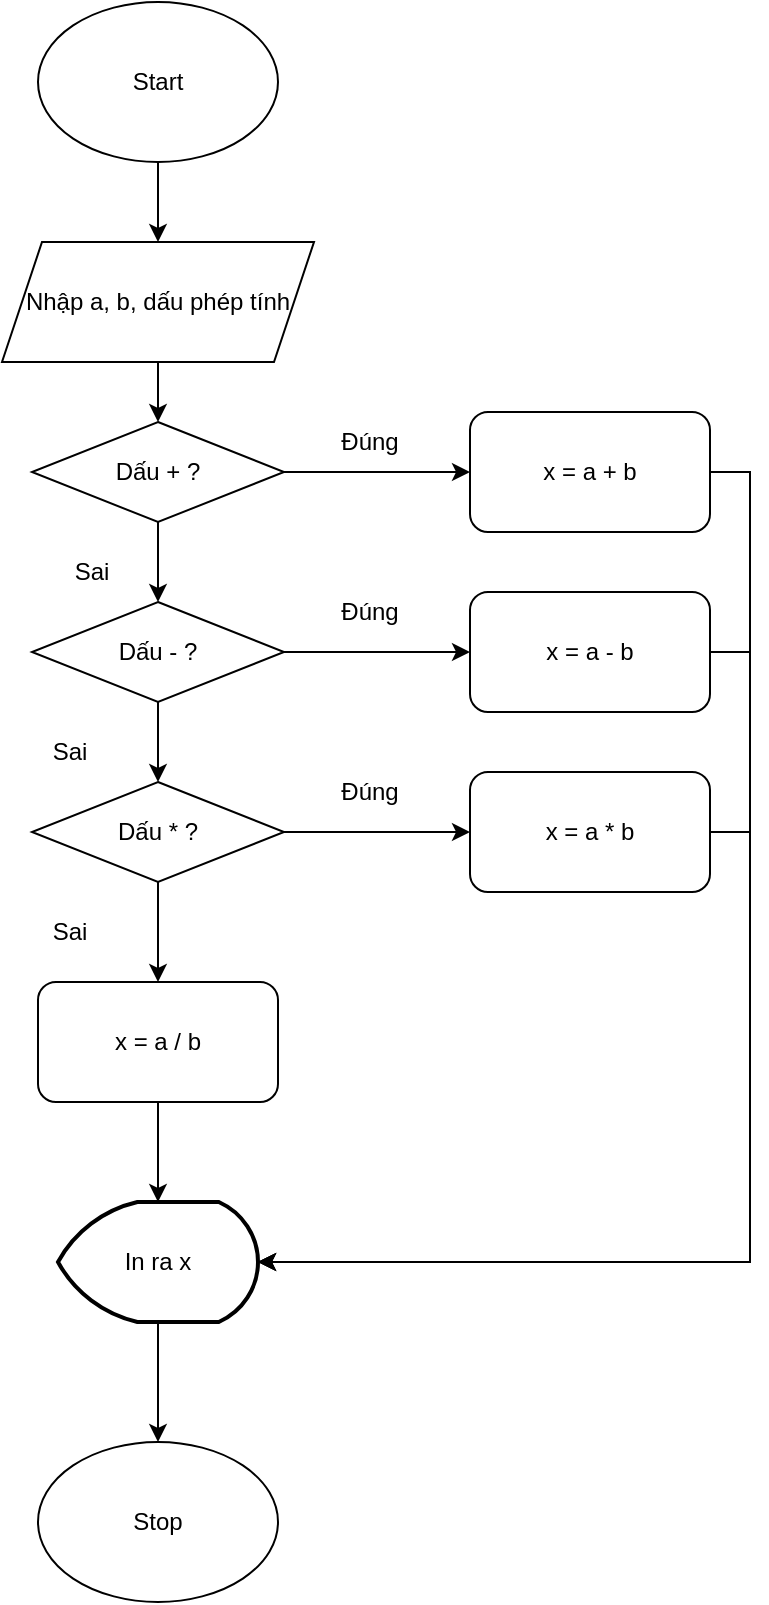 <mxfile version="25.0.3">
  <diagram id="C5RBs43oDa-KdzZeNtuy" name="Page-1">
    <mxGraphModel dx="996" dy="567" grid="1" gridSize="10" guides="1" tooltips="1" connect="1" arrows="1" fold="1" page="1" pageScale="1" pageWidth="827" pageHeight="1169" math="0" shadow="0">
      <root>
        <mxCell id="WIyWlLk6GJQsqaUBKTNV-0" />
        <mxCell id="WIyWlLk6GJQsqaUBKTNV-1" parent="WIyWlLk6GJQsqaUBKTNV-0" />
        <mxCell id="3m--R2XFVAo0uJRAq6x1-3" value="" style="edgeStyle=orthogonalEdgeStyle;rounded=0;orthogonalLoop=1;jettySize=auto;html=1;" edge="1" parent="WIyWlLk6GJQsqaUBKTNV-1" source="3m--R2XFVAo0uJRAq6x1-0" target="3m--R2XFVAo0uJRAq6x1-2">
          <mxGeometry relative="1" as="geometry" />
        </mxCell>
        <mxCell id="3m--R2XFVAo0uJRAq6x1-0" value="Start" style="ellipse;whiteSpace=wrap;html=1;" vertex="1" parent="WIyWlLk6GJQsqaUBKTNV-1">
          <mxGeometry x="354" y="20" width="120" height="80" as="geometry" />
        </mxCell>
        <mxCell id="3m--R2XFVAo0uJRAq6x1-1" value="Stop" style="ellipse;whiteSpace=wrap;html=1;" vertex="1" parent="WIyWlLk6GJQsqaUBKTNV-1">
          <mxGeometry x="354" y="740" width="120" height="80" as="geometry" />
        </mxCell>
        <mxCell id="3m--R2XFVAo0uJRAq6x1-5" value="" style="edgeStyle=orthogonalEdgeStyle;rounded=0;orthogonalLoop=1;jettySize=auto;html=1;" edge="1" parent="WIyWlLk6GJQsqaUBKTNV-1" source="3m--R2XFVAo0uJRAq6x1-2" target="3m--R2XFVAo0uJRAq6x1-4">
          <mxGeometry relative="1" as="geometry" />
        </mxCell>
        <mxCell id="3m--R2XFVAo0uJRAq6x1-2" value="Nhập a, b, dấu phép tính" style="shape=parallelogram;perimeter=parallelogramPerimeter;whiteSpace=wrap;html=1;fixedSize=1;" vertex="1" parent="WIyWlLk6GJQsqaUBKTNV-1">
          <mxGeometry x="336" y="140" width="156" height="60" as="geometry" />
        </mxCell>
        <mxCell id="3m--R2XFVAo0uJRAq6x1-9" value="" style="edgeStyle=orthogonalEdgeStyle;rounded=0;orthogonalLoop=1;jettySize=auto;html=1;" edge="1" parent="WIyWlLk6GJQsqaUBKTNV-1" source="3m--R2XFVAo0uJRAq6x1-4" target="3m--R2XFVAo0uJRAq6x1-7">
          <mxGeometry relative="1" as="geometry" />
        </mxCell>
        <mxCell id="3m--R2XFVAo0uJRAq6x1-19" value="" style="edgeStyle=orthogonalEdgeStyle;rounded=0;orthogonalLoop=1;jettySize=auto;html=1;" edge="1" parent="WIyWlLk6GJQsqaUBKTNV-1" source="3m--R2XFVAo0uJRAq6x1-4" target="3m--R2XFVAo0uJRAq6x1-18">
          <mxGeometry relative="1" as="geometry" />
        </mxCell>
        <mxCell id="3m--R2XFVAo0uJRAq6x1-4" value="Dấu + ?&lt;span style=&quot;color: rgba(0, 0, 0, 0); font-family: monospace; font-size: 0px; text-align: start; text-wrap-mode: nowrap;&quot;&gt;%3CmxGraphModel%3E%3Croot%3E%3CmxCell%20id%3D%220%22%2F%3E%3CmxCell%20id%3D%221%22%20parent%3D%220%22%2F%3E%3CmxCell%20id%3D%222%22%20value%3D%22Start%22%20style%3D%22ellipse%3BwhiteSpace%3Dwrap%3Bhtml%3D1%3B%22%20vertex%3D%221%22%20parent%3D%221%22%3E%3CmxGeometry%20x%3D%22354%22%20y%3D%2220%22%20width%3D%22120%22%20height%3D%2280%22%20as%3D%22geometry%22%2F%3E%3C%2FmxCell%3E%3C%2Froot%3E%3C%2FmxGraphModel%3E&lt;/span&gt;" style="rhombus;whiteSpace=wrap;html=1;" vertex="1" parent="WIyWlLk6GJQsqaUBKTNV-1">
          <mxGeometry x="351" y="230" width="126" height="50" as="geometry" />
        </mxCell>
        <mxCell id="3m--R2XFVAo0uJRAq6x1-10" value="" style="edgeStyle=orthogonalEdgeStyle;rounded=0;orthogonalLoop=1;jettySize=auto;html=1;" edge="1" parent="WIyWlLk6GJQsqaUBKTNV-1" source="3m--R2XFVAo0uJRAq6x1-7" target="3m--R2XFVAo0uJRAq6x1-8">
          <mxGeometry relative="1" as="geometry" />
        </mxCell>
        <mxCell id="3m--R2XFVAo0uJRAq6x1-22" value="" style="edgeStyle=orthogonalEdgeStyle;rounded=0;orthogonalLoop=1;jettySize=auto;html=1;" edge="1" parent="WIyWlLk6GJQsqaUBKTNV-1" source="3m--R2XFVAo0uJRAq6x1-7" target="3m--R2XFVAo0uJRAq6x1-20">
          <mxGeometry relative="1" as="geometry" />
        </mxCell>
        <mxCell id="3m--R2XFVAo0uJRAq6x1-7" value="Dấu - ?&lt;span style=&quot;color: rgba(0, 0, 0, 0); font-family: monospace; font-size: 0px; text-align: start; text-wrap-mode: nowrap;&quot;&gt;%3CmxGraphModel%3E%3Croot%3E%3CmxCell%20id%3D%220%22%2F%3E%3CmxCell%20id%3D%221%22%20parent%3D%220%22%2F%3E%3CmxCell%20id%3D%222%22%20value%3D%22Start%22%20style%3D%22ellipse%3BwhiteSpace%3Dwrap%3Bhtml%3D1%3B%22%20vertex%3D%221%22%20parent%3D%221%22%3E%3CmxGeometry%20x%3D%22354%22%20y%3D%2220%22%20width%3D%22120%22%20height%3D%2280%22%20as%3D%22geometry%22%2F%3E%3C%2FmxCell%3E%3C%2Froot%3E%3C%2FmxGraphModel%3E&lt;/span&gt;" style="rhombus;whiteSpace=wrap;html=1;" vertex="1" parent="WIyWlLk6GJQsqaUBKTNV-1">
          <mxGeometry x="351" y="320" width="126" height="50" as="geometry" />
        </mxCell>
        <mxCell id="3m--R2XFVAo0uJRAq6x1-15" value="" style="edgeStyle=orthogonalEdgeStyle;rounded=0;orthogonalLoop=1;jettySize=auto;html=1;" edge="1" parent="WIyWlLk6GJQsqaUBKTNV-1" source="3m--R2XFVAo0uJRAq6x1-8">
          <mxGeometry relative="1" as="geometry">
            <mxPoint x="414" y="510" as="targetPoint" />
          </mxGeometry>
        </mxCell>
        <mxCell id="3m--R2XFVAo0uJRAq6x1-23" value="" style="edgeStyle=orthogonalEdgeStyle;rounded=0;orthogonalLoop=1;jettySize=auto;html=1;" edge="1" parent="WIyWlLk6GJQsqaUBKTNV-1" source="3m--R2XFVAo0uJRAq6x1-8" target="3m--R2XFVAo0uJRAq6x1-21">
          <mxGeometry relative="1" as="geometry" />
        </mxCell>
        <mxCell id="3m--R2XFVAo0uJRAq6x1-8" value="Dấu * ?&lt;span style=&quot;color: rgba(0, 0, 0, 0); font-family: monospace; font-size: 0px; text-align: start; text-wrap-mode: nowrap;&quot;&gt;%3CmxGraphModel%3E%3Croot%3E%3CmxCell%20id%3D%220%22%2F%3E%3CmxCell%20id%3D%221%22%20parent%3D%220%22%2F%3E%3CmxCell%20id%3D%222%22%20value%3D%22Start%22%20style%3D%22ellipse%3BwhiteSpace%3Dwrap%3Bhtml%3D1%3B%22%20vertex%3D%221%22%20parent%3D%221%22%3E%3CmxGeometry%20x%3D%22354%22%20y%3D%2220%22%20width%3D%22120%22%20height%3D%2280%22%20as%3D%22geometry%22%2F%3E%3C%2FmxCell%3E%3C%2Froot%3E%3C%2FmxGraphModel%3E&lt;/span&gt;" style="rhombus;whiteSpace=wrap;html=1;" vertex="1" parent="WIyWlLk6GJQsqaUBKTNV-1">
          <mxGeometry x="351" y="410" width="126" height="50" as="geometry" />
        </mxCell>
        <mxCell id="3m--R2XFVAo0uJRAq6x1-11" value="Sai" style="text;html=1;align=center;verticalAlign=middle;whiteSpace=wrap;rounded=0;" vertex="1" parent="WIyWlLk6GJQsqaUBKTNV-1">
          <mxGeometry x="351" y="290" width="60" height="30" as="geometry" />
        </mxCell>
        <mxCell id="3m--R2XFVAo0uJRAq6x1-13" value="Sai" style="text;html=1;align=center;verticalAlign=middle;whiteSpace=wrap;rounded=0;" vertex="1" parent="WIyWlLk6GJQsqaUBKTNV-1">
          <mxGeometry x="340" y="380" width="60" height="30" as="geometry" />
        </mxCell>
        <mxCell id="3m--R2XFVAo0uJRAq6x1-16" value="Sai" style="text;html=1;align=center;verticalAlign=middle;whiteSpace=wrap;rounded=0;" vertex="1" parent="WIyWlLk6GJQsqaUBKTNV-1">
          <mxGeometry x="340" y="470" width="60" height="30" as="geometry" />
        </mxCell>
        <mxCell id="3m--R2XFVAo0uJRAq6x1-28" value="" style="edgeStyle=orthogonalEdgeStyle;rounded=0;orthogonalLoop=1;jettySize=auto;html=1;" edge="1" parent="WIyWlLk6GJQsqaUBKTNV-1" source="3m--R2XFVAo0uJRAq6x1-17" target="3m--R2XFVAo0uJRAq6x1-27">
          <mxGeometry relative="1" as="geometry" />
        </mxCell>
        <mxCell id="3m--R2XFVAo0uJRAq6x1-17" value="x = a / b" style="rounded=1;whiteSpace=wrap;html=1;" vertex="1" parent="WIyWlLk6GJQsqaUBKTNV-1">
          <mxGeometry x="354" y="510" width="120" height="60" as="geometry" />
        </mxCell>
        <mxCell id="3m--R2XFVAo0uJRAq6x1-18" value="x = a + b" style="rounded=1;whiteSpace=wrap;html=1;" vertex="1" parent="WIyWlLk6GJQsqaUBKTNV-1">
          <mxGeometry x="570" y="225" width="120" height="60" as="geometry" />
        </mxCell>
        <mxCell id="3m--R2XFVAo0uJRAq6x1-20" value="x = a - b" style="rounded=1;whiteSpace=wrap;html=1;" vertex="1" parent="WIyWlLk6GJQsqaUBKTNV-1">
          <mxGeometry x="570" y="315" width="120" height="60" as="geometry" />
        </mxCell>
        <mxCell id="3m--R2XFVAo0uJRAq6x1-21" value="x = a * b" style="rounded=1;whiteSpace=wrap;html=1;" vertex="1" parent="WIyWlLk6GJQsqaUBKTNV-1">
          <mxGeometry x="570" y="405" width="120" height="60" as="geometry" />
        </mxCell>
        <mxCell id="3m--R2XFVAo0uJRAq6x1-24" value="Đúng" style="text;html=1;align=center;verticalAlign=middle;whiteSpace=wrap;rounded=0;" vertex="1" parent="WIyWlLk6GJQsqaUBKTNV-1">
          <mxGeometry x="490" y="225" width="60" height="30" as="geometry" />
        </mxCell>
        <mxCell id="3m--R2XFVAo0uJRAq6x1-25" value="Đúng" style="text;html=1;align=center;verticalAlign=middle;whiteSpace=wrap;rounded=0;" vertex="1" parent="WIyWlLk6GJQsqaUBKTNV-1">
          <mxGeometry x="490" y="310" width="60" height="30" as="geometry" />
        </mxCell>
        <mxCell id="3m--R2XFVAo0uJRAq6x1-26" value="Đúng" style="text;html=1;align=center;verticalAlign=middle;whiteSpace=wrap;rounded=0;" vertex="1" parent="WIyWlLk6GJQsqaUBKTNV-1">
          <mxGeometry x="490" y="400" width="60" height="30" as="geometry" />
        </mxCell>
        <mxCell id="3m--R2XFVAo0uJRAq6x1-29" value="" style="edgeStyle=orthogonalEdgeStyle;rounded=0;orthogonalLoop=1;jettySize=auto;html=1;" edge="1" parent="WIyWlLk6GJQsqaUBKTNV-1" source="3m--R2XFVAo0uJRAq6x1-27" target="3m--R2XFVAo0uJRAq6x1-1">
          <mxGeometry relative="1" as="geometry" />
        </mxCell>
        <mxCell id="3m--R2XFVAo0uJRAq6x1-27" value="In ra x" style="strokeWidth=2;html=1;shape=mxgraph.flowchart.display;whiteSpace=wrap;" vertex="1" parent="WIyWlLk6GJQsqaUBKTNV-1">
          <mxGeometry x="364" y="620" width="100" height="60" as="geometry" />
        </mxCell>
        <mxCell id="3m--R2XFVAo0uJRAq6x1-30" style="edgeStyle=orthogonalEdgeStyle;rounded=0;orthogonalLoop=1;jettySize=auto;html=1;exitX=1;exitY=0.5;exitDx=0;exitDy=0;entryX=1;entryY=0.5;entryDx=0;entryDy=0;entryPerimeter=0;" edge="1" parent="WIyWlLk6GJQsqaUBKTNV-1" source="3m--R2XFVAo0uJRAq6x1-18" target="3m--R2XFVAo0uJRAq6x1-27">
          <mxGeometry relative="1" as="geometry" />
        </mxCell>
        <mxCell id="3m--R2XFVAo0uJRAq6x1-31" style="edgeStyle=orthogonalEdgeStyle;rounded=0;orthogonalLoop=1;jettySize=auto;html=1;exitX=1;exitY=0.5;exitDx=0;exitDy=0;entryX=1;entryY=0.5;entryDx=0;entryDy=0;entryPerimeter=0;" edge="1" parent="WIyWlLk6GJQsqaUBKTNV-1" source="3m--R2XFVAo0uJRAq6x1-20" target="3m--R2XFVAo0uJRAq6x1-27">
          <mxGeometry relative="1" as="geometry" />
        </mxCell>
        <mxCell id="3m--R2XFVAo0uJRAq6x1-32" style="edgeStyle=orthogonalEdgeStyle;rounded=0;orthogonalLoop=1;jettySize=auto;html=1;exitX=1;exitY=0.5;exitDx=0;exitDy=0;entryX=1;entryY=0.5;entryDx=0;entryDy=0;entryPerimeter=0;" edge="1" parent="WIyWlLk6GJQsqaUBKTNV-1" source="3m--R2XFVAo0uJRAq6x1-21" target="3m--R2XFVAo0uJRAq6x1-27">
          <mxGeometry relative="1" as="geometry" />
        </mxCell>
      </root>
    </mxGraphModel>
  </diagram>
</mxfile>
